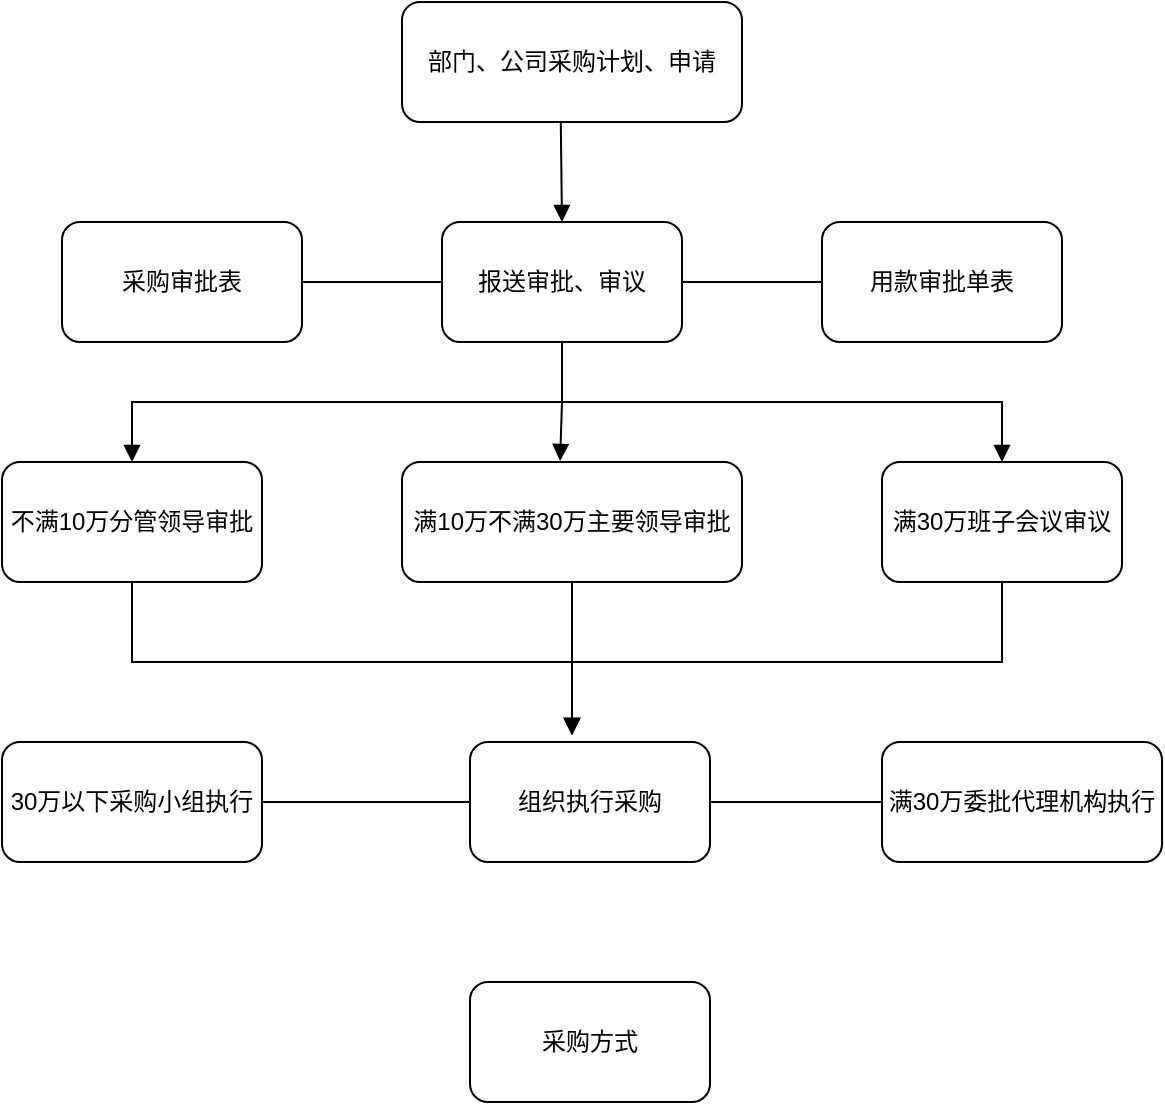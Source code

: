 <mxfile version="20.5.3" type="github">
  <diagram id="T3blW-LhDLURtOs-l3T_" name="第 1 页">
    <mxGraphModel dx="1426" dy="826" grid="1" gridSize="10" guides="1" tooltips="1" connect="1" arrows="1" fold="1" page="1" pageScale="1" pageWidth="827" pageHeight="1169" math="0" shadow="0">
      <root>
        <mxCell id="0" />
        <mxCell id="1" parent="0" />
        <mxCell id="5AFHOJudG9bfwEePMLhu-1" value="部门、公司采购计划、申请" style="rounded=1;whiteSpace=wrap;html=1;" vertex="1" parent="1">
          <mxGeometry x="320" y="130" width="170" height="60" as="geometry" />
        </mxCell>
        <mxCell id="5AFHOJudG9bfwEePMLhu-2" value="" style="endArrow=block;html=1;rounded=0;exitX=0.467;exitY=1;exitDx=0;exitDy=0;exitPerimeter=0;entryX=0.5;entryY=0;entryDx=0;entryDy=0;endFill=1;" edge="1" parent="1" source="5AFHOJudG9bfwEePMLhu-1" target="5AFHOJudG9bfwEePMLhu-4">
          <mxGeometry width="50" height="50" relative="1" as="geometry">
            <mxPoint x="400" y="200" as="sourcePoint" />
            <mxPoint x="400.033" y="210" as="targetPoint" />
          </mxGeometry>
        </mxCell>
        <mxCell id="5AFHOJudG9bfwEePMLhu-10" style="edgeStyle=orthogonalEdgeStyle;rounded=0;orthogonalLoop=1;jettySize=auto;html=1;exitX=1;exitY=0.5;exitDx=0;exitDy=0;entryX=0;entryY=0.5;entryDx=0;entryDy=0;endArrow=none;endFill=0;" edge="1" parent="1" source="5AFHOJudG9bfwEePMLhu-4" target="5AFHOJudG9bfwEePMLhu-6">
          <mxGeometry relative="1" as="geometry" />
        </mxCell>
        <mxCell id="5AFHOJudG9bfwEePMLhu-15" style="edgeStyle=orthogonalEdgeStyle;rounded=0;orthogonalLoop=1;jettySize=auto;html=1;exitX=0.5;exitY=1;exitDx=0;exitDy=0;entryX=0.5;entryY=0;entryDx=0;entryDy=0;endArrow=block;endFill=1;" edge="1" parent="1" source="5AFHOJudG9bfwEePMLhu-4" target="5AFHOJudG9bfwEePMLhu-12">
          <mxGeometry relative="1" as="geometry" />
        </mxCell>
        <mxCell id="5AFHOJudG9bfwEePMLhu-16" style="edgeStyle=orthogonalEdgeStyle;rounded=0;orthogonalLoop=1;jettySize=auto;html=1;exitX=0.5;exitY=1;exitDx=0;exitDy=0;entryX=0.465;entryY=-0.008;entryDx=0;entryDy=0;entryPerimeter=0;endArrow=block;endFill=1;" edge="1" parent="1" source="5AFHOJudG9bfwEePMLhu-4" target="5AFHOJudG9bfwEePMLhu-11">
          <mxGeometry relative="1" as="geometry" />
        </mxCell>
        <mxCell id="5AFHOJudG9bfwEePMLhu-17" style="edgeStyle=orthogonalEdgeStyle;rounded=0;orthogonalLoop=1;jettySize=auto;html=1;exitX=0.5;exitY=1;exitDx=0;exitDy=0;entryX=0.5;entryY=0;entryDx=0;entryDy=0;endArrow=block;endFill=1;" edge="1" parent="1" source="5AFHOJudG9bfwEePMLhu-4" target="5AFHOJudG9bfwEePMLhu-13">
          <mxGeometry relative="1" as="geometry" />
        </mxCell>
        <mxCell id="5AFHOJudG9bfwEePMLhu-4" value="报送审批、审议" style="rounded=1;whiteSpace=wrap;html=1;" vertex="1" parent="1">
          <mxGeometry x="340" y="240" width="120" height="60" as="geometry" />
        </mxCell>
        <mxCell id="5AFHOJudG9bfwEePMLhu-9" style="edgeStyle=orthogonalEdgeStyle;rounded=0;orthogonalLoop=1;jettySize=auto;html=1;exitX=1;exitY=0.5;exitDx=0;exitDy=0;entryX=0;entryY=0.5;entryDx=0;entryDy=0;endArrow=none;endFill=0;" edge="1" parent="1" source="5AFHOJudG9bfwEePMLhu-5" target="5AFHOJudG9bfwEePMLhu-4">
          <mxGeometry relative="1" as="geometry" />
        </mxCell>
        <mxCell id="5AFHOJudG9bfwEePMLhu-5" value="采购审批表" style="rounded=1;whiteSpace=wrap;html=1;" vertex="1" parent="1">
          <mxGeometry x="150" y="240" width="120" height="60" as="geometry" />
        </mxCell>
        <mxCell id="5AFHOJudG9bfwEePMLhu-6" value="用款审批单表" style="rounded=1;whiteSpace=wrap;html=1;" vertex="1" parent="1">
          <mxGeometry x="530" y="240" width="120" height="60" as="geometry" />
        </mxCell>
        <mxCell id="5AFHOJudG9bfwEePMLhu-22" style="edgeStyle=orthogonalEdgeStyle;rounded=0;orthogonalLoop=1;jettySize=auto;html=1;exitX=0.5;exitY=1;exitDx=0;exitDy=0;entryX=0.425;entryY=-0.058;entryDx=0;entryDy=0;entryPerimeter=0;endArrow=block;endFill=1;" edge="1" parent="1" source="5AFHOJudG9bfwEePMLhu-11" target="5AFHOJudG9bfwEePMLhu-18">
          <mxGeometry relative="1" as="geometry" />
        </mxCell>
        <mxCell id="5AFHOJudG9bfwEePMLhu-11" value="满10万不满30万主要领导审批" style="rounded=1;whiteSpace=wrap;html=1;" vertex="1" parent="1">
          <mxGeometry x="320" y="360" width="170" height="60" as="geometry" />
        </mxCell>
        <mxCell id="5AFHOJudG9bfwEePMLhu-23" style="edgeStyle=orthogonalEdgeStyle;rounded=0;orthogonalLoop=1;jettySize=auto;html=1;exitX=0.5;exitY=1;exitDx=0;exitDy=0;entryX=0.425;entryY=-0.058;entryDx=0;entryDy=0;entryPerimeter=0;endArrow=block;endFill=1;" edge="1" parent="1" source="5AFHOJudG9bfwEePMLhu-12" target="5AFHOJudG9bfwEePMLhu-18">
          <mxGeometry relative="1" as="geometry" />
        </mxCell>
        <mxCell id="5AFHOJudG9bfwEePMLhu-12" value="不满10万分管领导审批" style="rounded=1;whiteSpace=wrap;html=1;" vertex="1" parent="1">
          <mxGeometry x="120" y="360" width="130" height="60" as="geometry" />
        </mxCell>
        <mxCell id="5AFHOJudG9bfwEePMLhu-24" style="edgeStyle=orthogonalEdgeStyle;rounded=0;orthogonalLoop=1;jettySize=auto;html=1;exitX=0.5;exitY=1;exitDx=0;exitDy=0;entryX=0.425;entryY=-0.058;entryDx=0;entryDy=0;entryPerimeter=0;endArrow=block;endFill=1;" edge="1" parent="1" source="5AFHOJudG9bfwEePMLhu-13" target="5AFHOJudG9bfwEePMLhu-18">
          <mxGeometry relative="1" as="geometry" />
        </mxCell>
        <mxCell id="5AFHOJudG9bfwEePMLhu-13" value="满30万班子会议审议" style="rounded=1;whiteSpace=wrap;html=1;" vertex="1" parent="1">
          <mxGeometry x="560" y="360" width="120" height="60" as="geometry" />
        </mxCell>
        <mxCell id="5AFHOJudG9bfwEePMLhu-28" style="edgeStyle=orthogonalEdgeStyle;rounded=0;orthogonalLoop=1;jettySize=auto;html=1;exitX=1;exitY=0.5;exitDx=0;exitDy=0;entryX=0;entryY=0.5;entryDx=0;entryDy=0;endArrow=none;endFill=0;" edge="1" parent="1" source="5AFHOJudG9bfwEePMLhu-18" target="5AFHOJudG9bfwEePMLhu-20">
          <mxGeometry relative="1" as="geometry" />
        </mxCell>
        <mxCell id="5AFHOJudG9bfwEePMLhu-18" value="组织执行采购" style="rounded=1;whiteSpace=wrap;html=1;" vertex="1" parent="1">
          <mxGeometry x="354" y="500" width="120" height="60" as="geometry" />
        </mxCell>
        <mxCell id="5AFHOJudG9bfwEePMLhu-27" style="edgeStyle=orthogonalEdgeStyle;rounded=0;orthogonalLoop=1;jettySize=auto;html=1;exitX=1;exitY=0.5;exitDx=0;exitDy=0;entryX=0;entryY=0.5;entryDx=0;entryDy=0;endArrow=none;endFill=0;" edge="1" parent="1" source="5AFHOJudG9bfwEePMLhu-19" target="5AFHOJudG9bfwEePMLhu-18">
          <mxGeometry relative="1" as="geometry" />
        </mxCell>
        <mxCell id="5AFHOJudG9bfwEePMLhu-19" value="30万以下采购小组执行" style="rounded=1;whiteSpace=wrap;html=1;" vertex="1" parent="1">
          <mxGeometry x="120" y="500" width="130" height="60" as="geometry" />
        </mxCell>
        <mxCell id="5AFHOJudG9bfwEePMLhu-20" value="满30万委批代理机构执行" style="rounded=1;whiteSpace=wrap;html=1;" vertex="1" parent="1">
          <mxGeometry x="560" y="500" width="140" height="60" as="geometry" />
        </mxCell>
        <mxCell id="5AFHOJudG9bfwEePMLhu-29" value="采购方式" style="rounded=1;whiteSpace=wrap;html=1;" vertex="1" parent="1">
          <mxGeometry x="354" y="620" width="120" height="60" as="geometry" />
        </mxCell>
      </root>
    </mxGraphModel>
  </diagram>
</mxfile>
